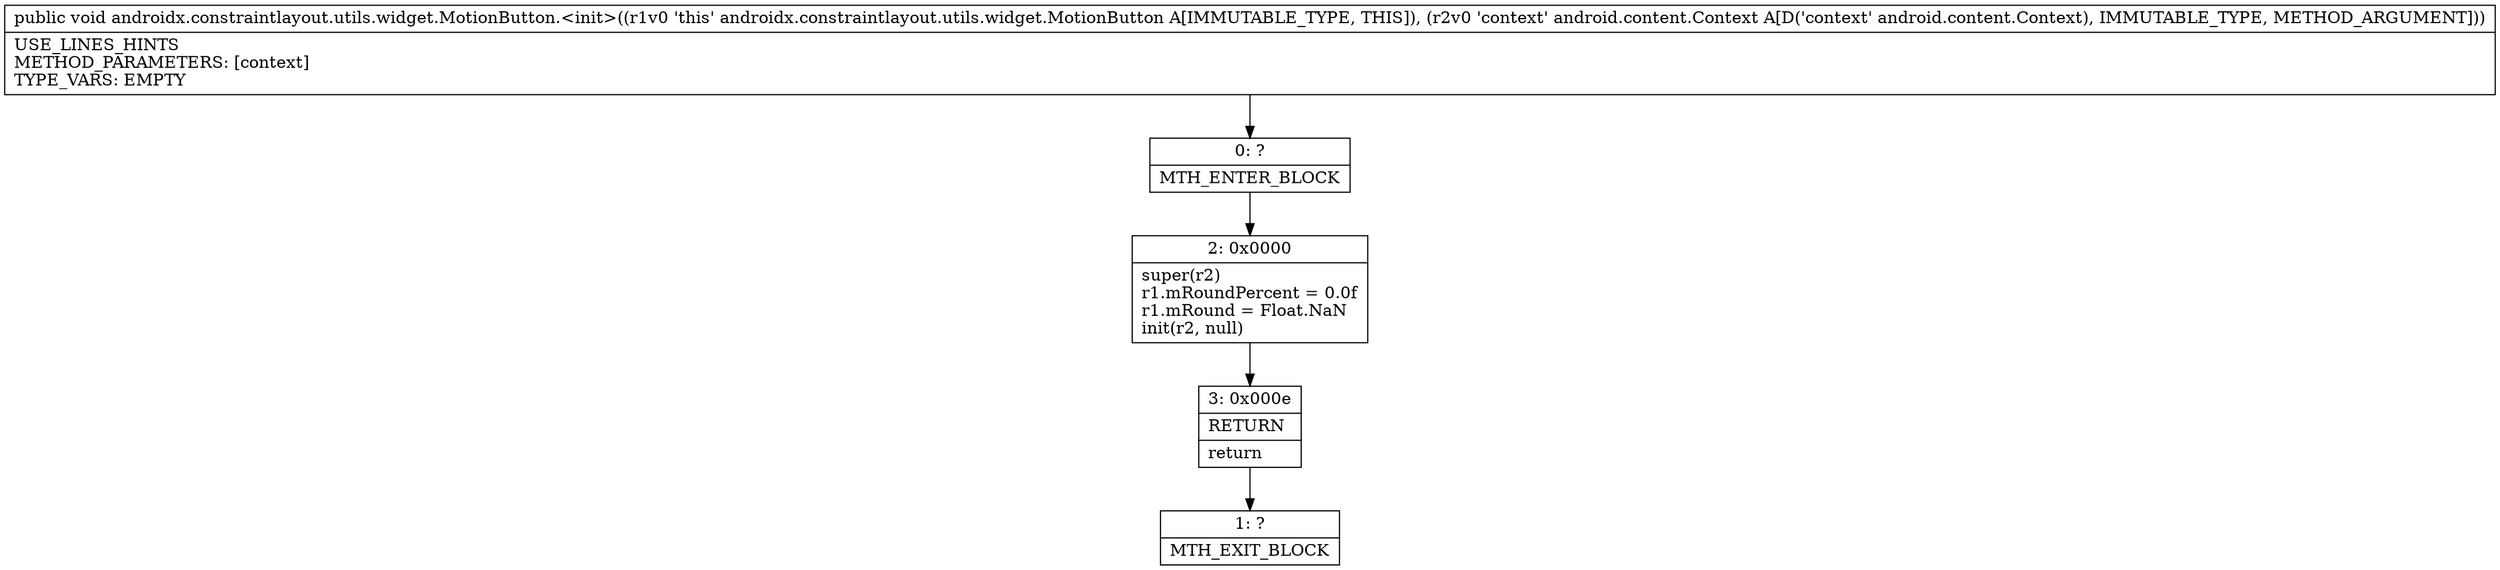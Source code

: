 digraph "CFG forandroidx.constraintlayout.utils.widget.MotionButton.\<init\>(Landroid\/content\/Context;)V" {
Node_0 [shape=record,label="{0\:\ ?|MTH_ENTER_BLOCK\l}"];
Node_2 [shape=record,label="{2\:\ 0x0000|super(r2)\lr1.mRoundPercent = 0.0f\lr1.mRound = Float.NaN\linit(r2, null)\l}"];
Node_3 [shape=record,label="{3\:\ 0x000e|RETURN\l|return\l}"];
Node_1 [shape=record,label="{1\:\ ?|MTH_EXIT_BLOCK\l}"];
MethodNode[shape=record,label="{public void androidx.constraintlayout.utils.widget.MotionButton.\<init\>((r1v0 'this' androidx.constraintlayout.utils.widget.MotionButton A[IMMUTABLE_TYPE, THIS]), (r2v0 'context' android.content.Context A[D('context' android.content.Context), IMMUTABLE_TYPE, METHOD_ARGUMENT]))  | USE_LINES_HINTS\lMETHOD_PARAMETERS: [context]\lTYPE_VARS: EMPTY\l}"];
MethodNode -> Node_0;Node_0 -> Node_2;
Node_2 -> Node_3;
Node_3 -> Node_1;
}

